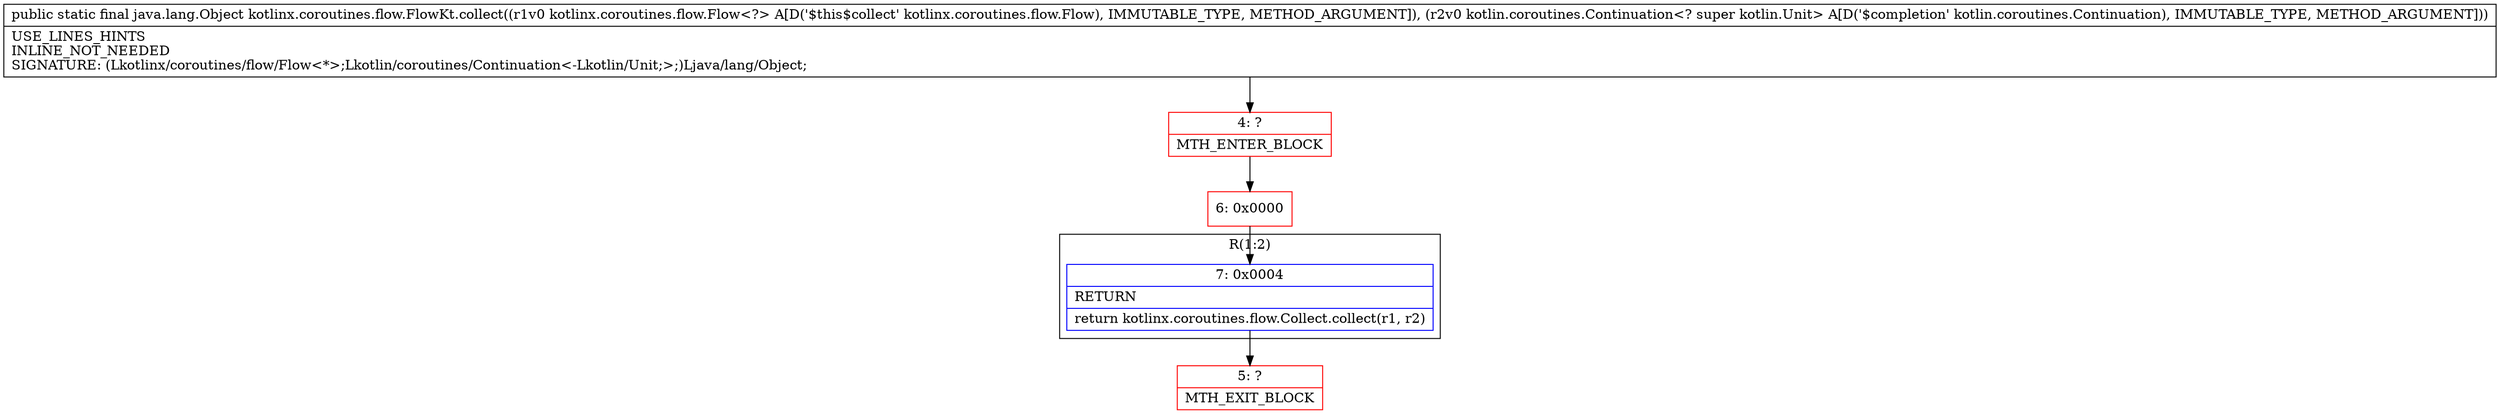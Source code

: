 digraph "CFG forkotlinx.coroutines.flow.FlowKt.collect(Lkotlinx\/coroutines\/flow\/Flow;Lkotlin\/coroutines\/Continuation;)Ljava\/lang\/Object;" {
subgraph cluster_Region_846237324 {
label = "R(1:2)";
node [shape=record,color=blue];
Node_7 [shape=record,label="{7\:\ 0x0004|RETURN\l|return kotlinx.coroutines.flow.Collect.collect(r1, r2)\l}"];
}
Node_4 [shape=record,color=red,label="{4\:\ ?|MTH_ENTER_BLOCK\l}"];
Node_6 [shape=record,color=red,label="{6\:\ 0x0000}"];
Node_5 [shape=record,color=red,label="{5\:\ ?|MTH_EXIT_BLOCK\l}"];
MethodNode[shape=record,label="{public static final java.lang.Object kotlinx.coroutines.flow.FlowKt.collect((r1v0 kotlinx.coroutines.flow.Flow\<?\> A[D('$this$collect' kotlinx.coroutines.flow.Flow), IMMUTABLE_TYPE, METHOD_ARGUMENT]), (r2v0 kotlin.coroutines.Continuation\<? super kotlin.Unit\> A[D('$completion' kotlin.coroutines.Continuation), IMMUTABLE_TYPE, METHOD_ARGUMENT]))  | USE_LINES_HINTS\lINLINE_NOT_NEEDED\lSIGNATURE: (Lkotlinx\/coroutines\/flow\/Flow\<*\>;Lkotlin\/coroutines\/Continuation\<\-Lkotlin\/Unit;\>;)Ljava\/lang\/Object;\l}"];
MethodNode -> Node_4;Node_7 -> Node_5;
Node_4 -> Node_6;
Node_6 -> Node_7;
}

